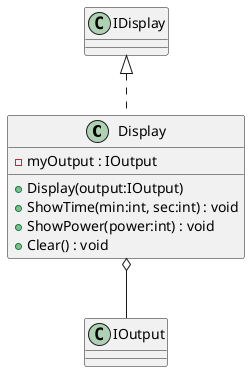 @startuml
class Display {
    - myOutput : IOutput
    + Display(output:IOutput)
    + ShowTime(min:int, sec:int) : void
    + ShowPower(power:int) : void
    + Clear() : void
}
IDisplay <|.. Display
Display o-- IOutput
@enduml

